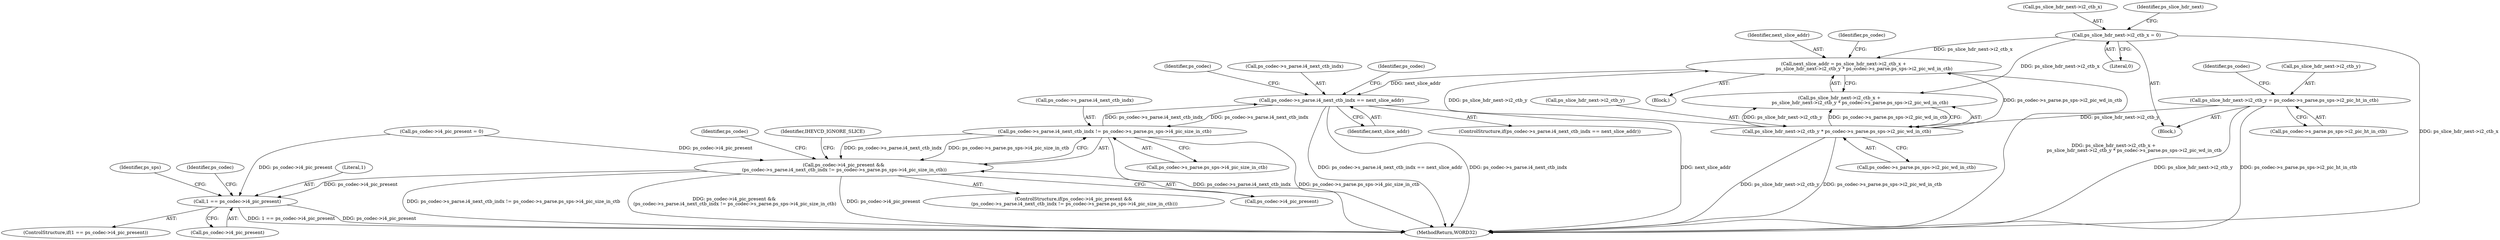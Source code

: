 digraph "0_Android_a33f6725d7e9f92330f995ce2dcf4faa33f6433f@integer" {
"1000816" [label="(Call,next_slice_addr = ps_slice_hdr_next->i2_ctb_x +\n                            ps_slice_hdr_next->i2_ctb_y * ps_codec->s_parse.ps_sps->i2_pic_wd_in_ctb)"];
"1001051" [label="(Call,ps_slice_hdr_next->i2_ctb_x = 0)"];
"1000822" [label="(Call,ps_slice_hdr_next->i2_ctb_y * ps_codec->s_parse.ps_sps->i2_pic_wd_in_ctb)"];
"1001056" [label="(Call,ps_slice_hdr_next->i2_ctb_y = ps_codec->s_parse.ps_sps->i2_pic_ht_in_ctb)"];
"1000834" [label="(Call,ps_codec->s_parse.i4_next_ctb_indx == next_slice_addr)"];
"1000981" [label="(Call,ps_codec->s_parse.i4_next_ctb_indx != ps_codec->s_parse.ps_sps->i4_pic_size_in_ctb)"];
"1000977" [label="(Call,ps_codec->i4_pic_present &&\n (ps_codec->s_parse.i4_next_ctb_indx != ps_codec->s_parse.ps_sps->i4_pic_size_in_ctb))"];
"1001238" [label="(Call,1 == ps_codec->i4_pic_present)"];
"1000818" [label="(Call,ps_slice_hdr_next->i2_ctb_x +\n                            ps_slice_hdr_next->i2_ctb_y * ps_codec->s_parse.ps_sps->i2_pic_wd_in_ctb)"];
"1000840" [label="(Identifier,next_slice_addr)"];
"1000833" [label="(ControlStructure,if(ps_codec->s_parse.i4_next_ctb_indx == next_slice_addr))"];
"1001000" [label="(Identifier,ps_codec)"];
"1000978" [label="(Call,ps_codec->i4_pic_present)"];
"1001055" [label="(Literal,0)"];
"1001009" [label="(Block,)"];
"1000848" [label="(Identifier,ps_codec)"];
"1000817" [label="(Identifier,next_slice_addr)"];
"1001051" [label="(Call,ps_slice_hdr_next->i2_ctb_x = 0)"];
"1001052" [label="(Call,ps_slice_hdr_next->i2_ctb_x)"];
"1001058" [label="(Identifier,ps_slice_hdr_next)"];
"1001247" [label="(Identifier,ps_sps)"];
"1001240" [label="(Call,ps_codec->i4_pic_present)"];
"1000758" [label="(Call,ps_codec->i4_pic_present = 0)"];
"1001069" [label="(Identifier,ps_codec)"];
"1001060" [label="(Call,ps_codec->s_parse.ps_sps->i2_pic_ht_in_ctb)"];
"1000816" [label="(Call,next_slice_addr = ps_slice_hdr_next->i2_ctb_x +\n                            ps_slice_hdr_next->i2_ctb_y * ps_codec->s_parse.ps_sps->i2_pic_wd_in_ctb)"];
"1000822" [label="(Call,ps_slice_hdr_next->i2_ctb_y * ps_codec->s_parse.ps_sps->i2_pic_wd_in_ctb)"];
"1001824" [label="(Identifier,ps_codec)"];
"1001239" [label="(Literal,1)"];
"1001075" [label="(Identifier,IHEVCD_IGNORE_SLICE)"];
"1001056" [label="(Call,ps_slice_hdr_next->i2_ctb_y = ps_codec->s_parse.ps_sps->i2_pic_ht_in_ctb)"];
"1000837" [label="(Identifier,ps_codec)"];
"1000976" [label="(ControlStructure,if(ps_codec->i4_pic_present &&\n (ps_codec->s_parse.i4_next_ctb_indx != ps_codec->s_parse.ps_sps->i4_pic_size_in_ctb)))"];
"1000981" [label="(Call,ps_codec->s_parse.i4_next_ctb_indx != ps_codec->s_parse.ps_sps->i4_pic_size_in_ctb)"];
"1001906" [label="(MethodReturn,WORD32)"];
"1000977" [label="(Call,ps_codec->i4_pic_present &&\n (ps_codec->s_parse.i4_next_ctb_indx != ps_codec->s_parse.ps_sps->i4_pic_size_in_ctb))"];
"1000796" [label="(Block,)"];
"1000987" [label="(Call,ps_codec->s_parse.ps_sps->i4_pic_size_in_ctb)"];
"1001238" [label="(Call,1 == ps_codec->i4_pic_present)"];
"1000982" [label="(Call,ps_codec->s_parse.i4_next_ctb_indx)"];
"1000835" [label="(Call,ps_codec->s_parse.i4_next_ctb_indx)"];
"1001057" [label="(Call,ps_slice_hdr_next->i2_ctb_y)"];
"1000834" [label="(Call,ps_codec->s_parse.i4_next_ctb_indx == next_slice_addr)"];
"1001237" [label="(ControlStructure,if(1 == ps_codec->i4_pic_present))"];
"1000843" [label="(Identifier,ps_codec)"];
"1000826" [label="(Call,ps_codec->s_parse.ps_sps->i2_pic_wd_in_ctb)"];
"1000823" [label="(Call,ps_slice_hdr_next->i2_ctb_y)"];
"1000816" -> "1000796"  [label="AST: "];
"1000816" -> "1000818"  [label="CFG: "];
"1000817" -> "1000816"  [label="AST: "];
"1000818" -> "1000816"  [label="AST: "];
"1000837" -> "1000816"  [label="CFG: "];
"1000816" -> "1001906"  [label="DDG: ps_slice_hdr_next->i2_ctb_x +\n                            ps_slice_hdr_next->i2_ctb_y * ps_codec->s_parse.ps_sps->i2_pic_wd_in_ctb"];
"1001051" -> "1000816"  [label="DDG: ps_slice_hdr_next->i2_ctb_x"];
"1000822" -> "1000816"  [label="DDG: ps_slice_hdr_next->i2_ctb_y"];
"1000822" -> "1000816"  [label="DDG: ps_codec->s_parse.ps_sps->i2_pic_wd_in_ctb"];
"1000816" -> "1000834"  [label="DDG: next_slice_addr"];
"1001051" -> "1001009"  [label="AST: "];
"1001051" -> "1001055"  [label="CFG: "];
"1001052" -> "1001051"  [label="AST: "];
"1001055" -> "1001051"  [label="AST: "];
"1001058" -> "1001051"  [label="CFG: "];
"1001051" -> "1001906"  [label="DDG: ps_slice_hdr_next->i2_ctb_x"];
"1001051" -> "1000818"  [label="DDG: ps_slice_hdr_next->i2_ctb_x"];
"1000822" -> "1000818"  [label="AST: "];
"1000822" -> "1000826"  [label="CFG: "];
"1000823" -> "1000822"  [label="AST: "];
"1000826" -> "1000822"  [label="AST: "];
"1000818" -> "1000822"  [label="CFG: "];
"1000822" -> "1001906"  [label="DDG: ps_slice_hdr_next->i2_ctb_y"];
"1000822" -> "1001906"  [label="DDG: ps_codec->s_parse.ps_sps->i2_pic_wd_in_ctb"];
"1000822" -> "1000818"  [label="DDG: ps_slice_hdr_next->i2_ctb_y"];
"1000822" -> "1000818"  [label="DDG: ps_codec->s_parse.ps_sps->i2_pic_wd_in_ctb"];
"1001056" -> "1000822"  [label="DDG: ps_slice_hdr_next->i2_ctb_y"];
"1001056" -> "1001009"  [label="AST: "];
"1001056" -> "1001060"  [label="CFG: "];
"1001057" -> "1001056"  [label="AST: "];
"1001060" -> "1001056"  [label="AST: "];
"1001069" -> "1001056"  [label="CFG: "];
"1001056" -> "1001906"  [label="DDG: ps_slice_hdr_next->i2_ctb_y"];
"1001056" -> "1001906"  [label="DDG: ps_codec->s_parse.ps_sps->i2_pic_ht_in_ctb"];
"1000834" -> "1000833"  [label="AST: "];
"1000834" -> "1000840"  [label="CFG: "];
"1000835" -> "1000834"  [label="AST: "];
"1000840" -> "1000834"  [label="AST: "];
"1000843" -> "1000834"  [label="CFG: "];
"1000848" -> "1000834"  [label="CFG: "];
"1000834" -> "1001906"  [label="DDG: ps_codec->s_parse.i4_next_ctb_indx == next_slice_addr"];
"1000834" -> "1001906"  [label="DDG: ps_codec->s_parse.i4_next_ctb_indx"];
"1000834" -> "1001906"  [label="DDG: next_slice_addr"];
"1000981" -> "1000834"  [label="DDG: ps_codec->s_parse.i4_next_ctb_indx"];
"1000834" -> "1000981"  [label="DDG: ps_codec->s_parse.i4_next_ctb_indx"];
"1000981" -> "1000977"  [label="AST: "];
"1000981" -> "1000987"  [label="CFG: "];
"1000982" -> "1000981"  [label="AST: "];
"1000987" -> "1000981"  [label="AST: "];
"1000977" -> "1000981"  [label="CFG: "];
"1000981" -> "1001906"  [label="DDG: ps_codec->s_parse.i4_next_ctb_indx"];
"1000981" -> "1001906"  [label="DDG: ps_codec->s_parse.ps_sps->i4_pic_size_in_ctb"];
"1000981" -> "1000977"  [label="DDG: ps_codec->s_parse.i4_next_ctb_indx"];
"1000981" -> "1000977"  [label="DDG: ps_codec->s_parse.ps_sps->i4_pic_size_in_ctb"];
"1000977" -> "1000976"  [label="AST: "];
"1000977" -> "1000978"  [label="CFG: "];
"1000978" -> "1000977"  [label="AST: "];
"1001000" -> "1000977"  [label="CFG: "];
"1001075" -> "1000977"  [label="CFG: "];
"1000977" -> "1001906"  [label="DDG: ps_codec->s_parse.i4_next_ctb_indx != ps_codec->s_parse.ps_sps->i4_pic_size_in_ctb"];
"1000977" -> "1001906"  [label="DDG: ps_codec->i4_pic_present &&\n (ps_codec->s_parse.i4_next_ctb_indx != ps_codec->s_parse.ps_sps->i4_pic_size_in_ctb)"];
"1000977" -> "1001906"  [label="DDG: ps_codec->i4_pic_present"];
"1000758" -> "1000977"  [label="DDG: ps_codec->i4_pic_present"];
"1000977" -> "1001238"  [label="DDG: ps_codec->i4_pic_present"];
"1001238" -> "1001237"  [label="AST: "];
"1001238" -> "1001240"  [label="CFG: "];
"1001239" -> "1001238"  [label="AST: "];
"1001240" -> "1001238"  [label="AST: "];
"1001247" -> "1001238"  [label="CFG: "];
"1001824" -> "1001238"  [label="CFG: "];
"1001238" -> "1001906"  [label="DDG: 1 == ps_codec->i4_pic_present"];
"1001238" -> "1001906"  [label="DDG: ps_codec->i4_pic_present"];
"1000758" -> "1001238"  [label="DDG: ps_codec->i4_pic_present"];
}
